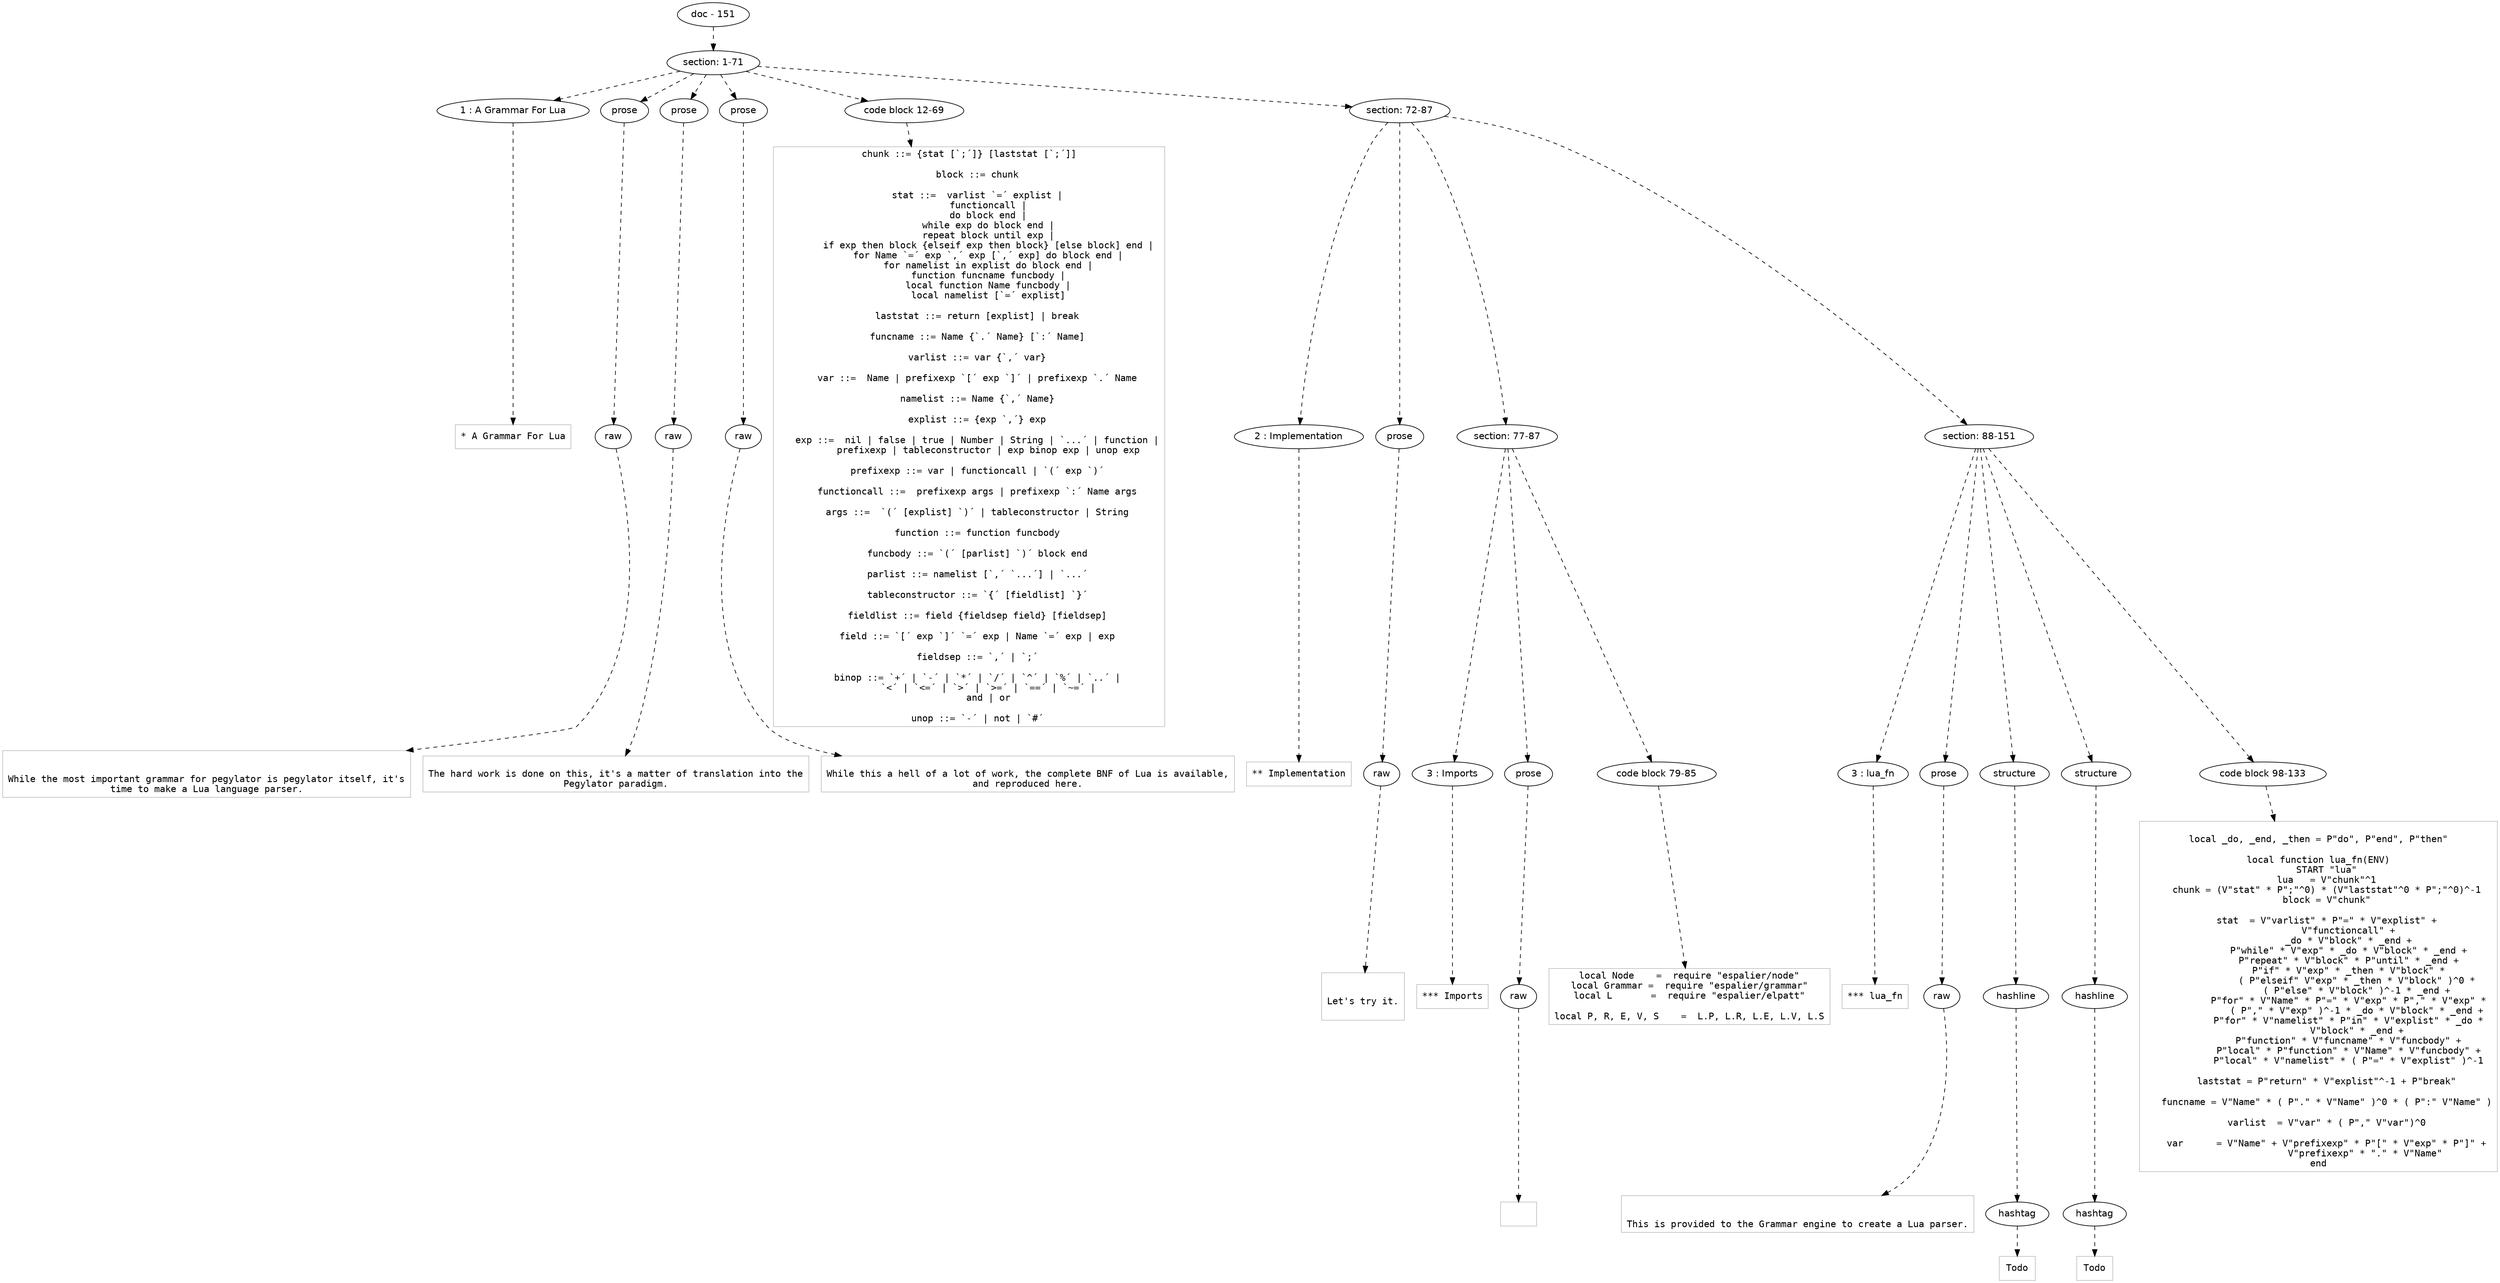 digraph lpegNode {

node [fontname=Helvetica]
edge [style=dashed]

doc_0 [label="doc - 151"]


doc_0 -> { section_1}
{rank=same; section_1}

section_1 [label="section: 1-71"]


// END RANK doc_0

section_1 -> { header_2 prose_3 prose_4 prose_5 codeblock_6 section_7}
{rank=same; header_2 prose_3 prose_4 prose_5 codeblock_6 section_7}

header_2 [label="1 : A Grammar For Lua"]

prose_3 [label="prose"]

prose_4 [label="prose"]

prose_5 [label="prose"]

codeblock_6 [label="code block 12-69"]

section_7 [label="section: 72-87"]


// END RANK section_1

header_2 -> leaf_8
leaf_8  [color=Gray,shape=rectangle,fontname=Inconsolata,label="* A Grammar For Lua"]
// END RANK header_2

prose_3 -> { raw_9}
{rank=same; raw_9}

raw_9 [label="raw"]


// END RANK prose_3

raw_9 -> leaf_10
leaf_10  [color=Gray,shape=rectangle,fontname=Inconsolata,label="

While the most important grammar for pegylator is pegylator itself, it's
time to make a Lua language parser.
"]
// END RANK raw_9

prose_4 -> { raw_11}
{rank=same; raw_11}

raw_11 [label="raw"]


// END RANK prose_4

raw_11 -> leaf_12
leaf_12  [color=Gray,shape=rectangle,fontname=Inconsolata,label="
The hard work is done on this, it's a matter of translation into the
Pegylator paradigm.
"]
// END RANK raw_11

prose_5 -> { raw_13}
{rank=same; raw_13}

raw_13 [label="raw"]


// END RANK prose_5

raw_13 -> leaf_14
leaf_14  [color=Gray,shape=rectangle,fontname=Inconsolata,label="
While this a hell of a lot of work, the complete BNF of Lua is available,
and reproduced here.
"]
// END RANK raw_13

codeblock_6 -> leaf_15
leaf_15  [color=Gray,shape=rectangle,fontname=Inconsolata,label="chunk ::= {stat [`;´]} [laststat [`;´]]

   block ::= chunk

   stat ::=  varlist `=´ explist |
       functioncall |
       do block end |
       while exp do block end |
       repeat block until exp |
       if exp then block {elseif exp then block} [else block] end |
       for Name `=´ exp `,´ exp [`,´ exp] do block end |
       for namelist in explist do block end |
       function funcname funcbody |
       local function Name funcbody |
       local namelist [`=´ explist]

   laststat ::= return [explist] | break

   funcname ::= Name {`.´ Name} [`:´ Name]

   varlist ::= var {`,´ var}

   var ::=  Name | prefixexp `[´ exp `]´ | prefixexp `.´ Name

   namelist ::= Name {`,´ Name}

   explist ::= {exp `,´} exp

   exp ::=  nil | false | true | Number | String | `...´ | function |
       prefixexp | tableconstructor | exp binop exp | unop exp

   prefixexp ::= var | functioncall | `(´ exp `)´

   functioncall ::=  prefixexp args | prefixexp `:´ Name args

   args ::=  `(´ [explist] `)´ | tableconstructor | String

   function ::= function funcbody

   funcbody ::= `(´ [parlist] `)´ block end

   parlist ::= namelist [`,´ `...´] | `...´

   tableconstructor ::= `{´ [fieldlist] `}´

   fieldlist ::= field {fieldsep field} [fieldsep]

   field ::= `[´ exp `]´ `=´ exp | Name `=´ exp | exp

   fieldsep ::= `,´ | `;´

   binop ::= `+´ | `-´ | `*´ | `/´ | `^´ | `%´ | `..´ |
       `<´ | `<=´ | `>´ | `>=´ | `==´ | `~=´ |
       and | or

   unop ::= `-´ | not | `#´"]
// END RANK codeblock_6

section_7 -> { header_16 prose_17 section_18 section_19}
{rank=same; header_16 prose_17 section_18 section_19}

header_16 [label="2 : Implementation"]

prose_17 [label="prose"]

section_18 [label="section: 77-87"]

section_19 [label="section: 88-151"]


// END RANK section_7

header_16 -> leaf_20
leaf_20  [color=Gray,shape=rectangle,fontname=Inconsolata,label="** Implementation"]
// END RANK header_16

prose_17 -> { raw_21}
{rank=same; raw_21}

raw_21 [label="raw"]


// END RANK prose_17

raw_21 -> leaf_22
leaf_22  [color=Gray,shape=rectangle,fontname=Inconsolata,label="

Let's try it.

"]
// END RANK raw_21

section_18 -> { header_23 prose_24 codeblock_25}
{rank=same; header_23 prose_24 codeblock_25}

header_23 [label="3 : Imports"]

prose_24 [label="prose"]

codeblock_25 [label="code block 79-85"]


// END RANK section_18

header_23 -> leaf_26
leaf_26  [color=Gray,shape=rectangle,fontname=Inconsolata,label="*** Imports"]
// END RANK header_23

prose_24 -> { raw_27}
{rank=same; raw_27}

raw_27 [label="raw"]


// END RANK prose_24

raw_27 -> leaf_28
leaf_28  [color=Gray,shape=rectangle,fontname=Inconsolata,label="
"]
// END RANK raw_27

codeblock_25 -> leaf_29
leaf_29  [color=Gray,shape=rectangle,fontname=Inconsolata,label="local Node    =  require \"espalier/node\"
local Grammar =  require \"espalier/grammar\"
local L       =  require \"espalier/elpatt\"

local P, R, E, V, S    =  L.P, L.R, L.E, L.V, L.S"]
// END RANK codeblock_25

section_19 -> { header_30 prose_31 structure_32 structure_33 codeblock_34}
{rank=same; header_30 prose_31 structure_32 structure_33 codeblock_34}

header_30 [label="3 : lua_fn"]

prose_31 [label="prose"]

structure_32 [label="structure"]

structure_33 [label="structure"]

codeblock_34 [label="code block 98-133"]


// END RANK section_19

header_30 -> leaf_35
leaf_35  [color=Gray,shape=rectangle,fontname=Inconsolata,label="*** lua_fn"]
// END RANK header_30

prose_31 -> { raw_36}
{rank=same; raw_36}

raw_36 [label="raw"]


// END RANK prose_31

raw_36 -> leaf_37
leaf_37  [color=Gray,shape=rectangle,fontname=Inconsolata,label="

This is provided to the Grammar engine to create a Lua parser.
"]
// END RANK raw_36

structure_32 -> { hashline_38}
{rank=same; hashline_38}

hashline_38 [label="hashline"]


// END RANK structure_32

hashline_38 -> { hashtag_39}
{rank=same; hashtag_39}

hashtag_39 [label="hashtag"]


// END RANK hashline_38

hashtag_39 -> leaf_40
leaf_40  [color=Gray,shape=rectangle,fontname=Inconsolata,label="Todo"]
// END RANK hashtag_39

structure_33 -> { hashline_41}
{rank=same; hashline_41}

hashline_41 [label="hashline"]


// END RANK structure_33

hashline_41 -> { hashtag_42}
{rank=same; hashtag_42}

hashtag_42 [label="hashtag"]


// END RANK hashline_41

hashtag_42 -> leaf_43
leaf_43  [color=Gray,shape=rectangle,fontname=Inconsolata,label="Todo"]
// END RANK hashtag_42

codeblock_34 -> leaf_44
leaf_44  [color=Gray,shape=rectangle,fontname=Inconsolata,label="
local _do, _end, _then = P\"do\", P\"end\", P\"then\"

local function lua_fn(ENV)
   START \"lua\"
   lua   = V\"chunk\"^1
   chunk = (V\"stat\" * P\";\"^0) * (V\"laststat\"^0 * P\";\"^0)^-1
   block = V\"chunk\"

   stat  = V\"varlist\" * P\"=\" * V\"explist\" +
           V\"functioncall\" +
           _do * V\"block\" * _end +
           P\"while\" * V\"exp\" * _do * V\"block\" * _end +
           P\"repeat\" * V\"block\" * P\"until\" * _end +
           P\"if\" * V\"exp\" * _then * V\"block\" *
              ( P\"elseif\" V\"exp\" * _then * V\"block\" )^0 *
              ( P\"else\" * V\"block\" )^-1 * _end +
           P\"for\" * V\"Name\" * P\"=\" * V\"exp\" * P\",\" * V\"exp\" *
              ( P\",\" * V\"exp\" )^-1 * _do * V\"block\" * _end +
           P\"for\" * V\"namelist\" * P\"in\" * V\"explist\" * _do *
              V\"block\" * _end +
           P\"function\" * V\"funcname\" * V\"funcbody\" +
           P\"local\" * P\"function\" * V\"Name\" * V\"funcbody\" +
           P\"local\" * V\"namelist\" * ( P\"=\" * V\"explist\" )^-1

   laststat = P\"return\" * V\"explist\"^-1 + P\"break\"

   funcname = V\"Name\" * ( P\".\" * V\"Name\" )^0 * ( P\":\" V\"Name\" )

   varlist  = V\"var\" * ( P\",\" V\"var\")^0

   var      = V\"Name\" + V\"prefixexp\" * P\"[\" * V\"exp\" * P\"]\" +
                 V\"prefixexp\" * \".\" * V\"Name\"
end"]
// END RANK codeblock_34


}
